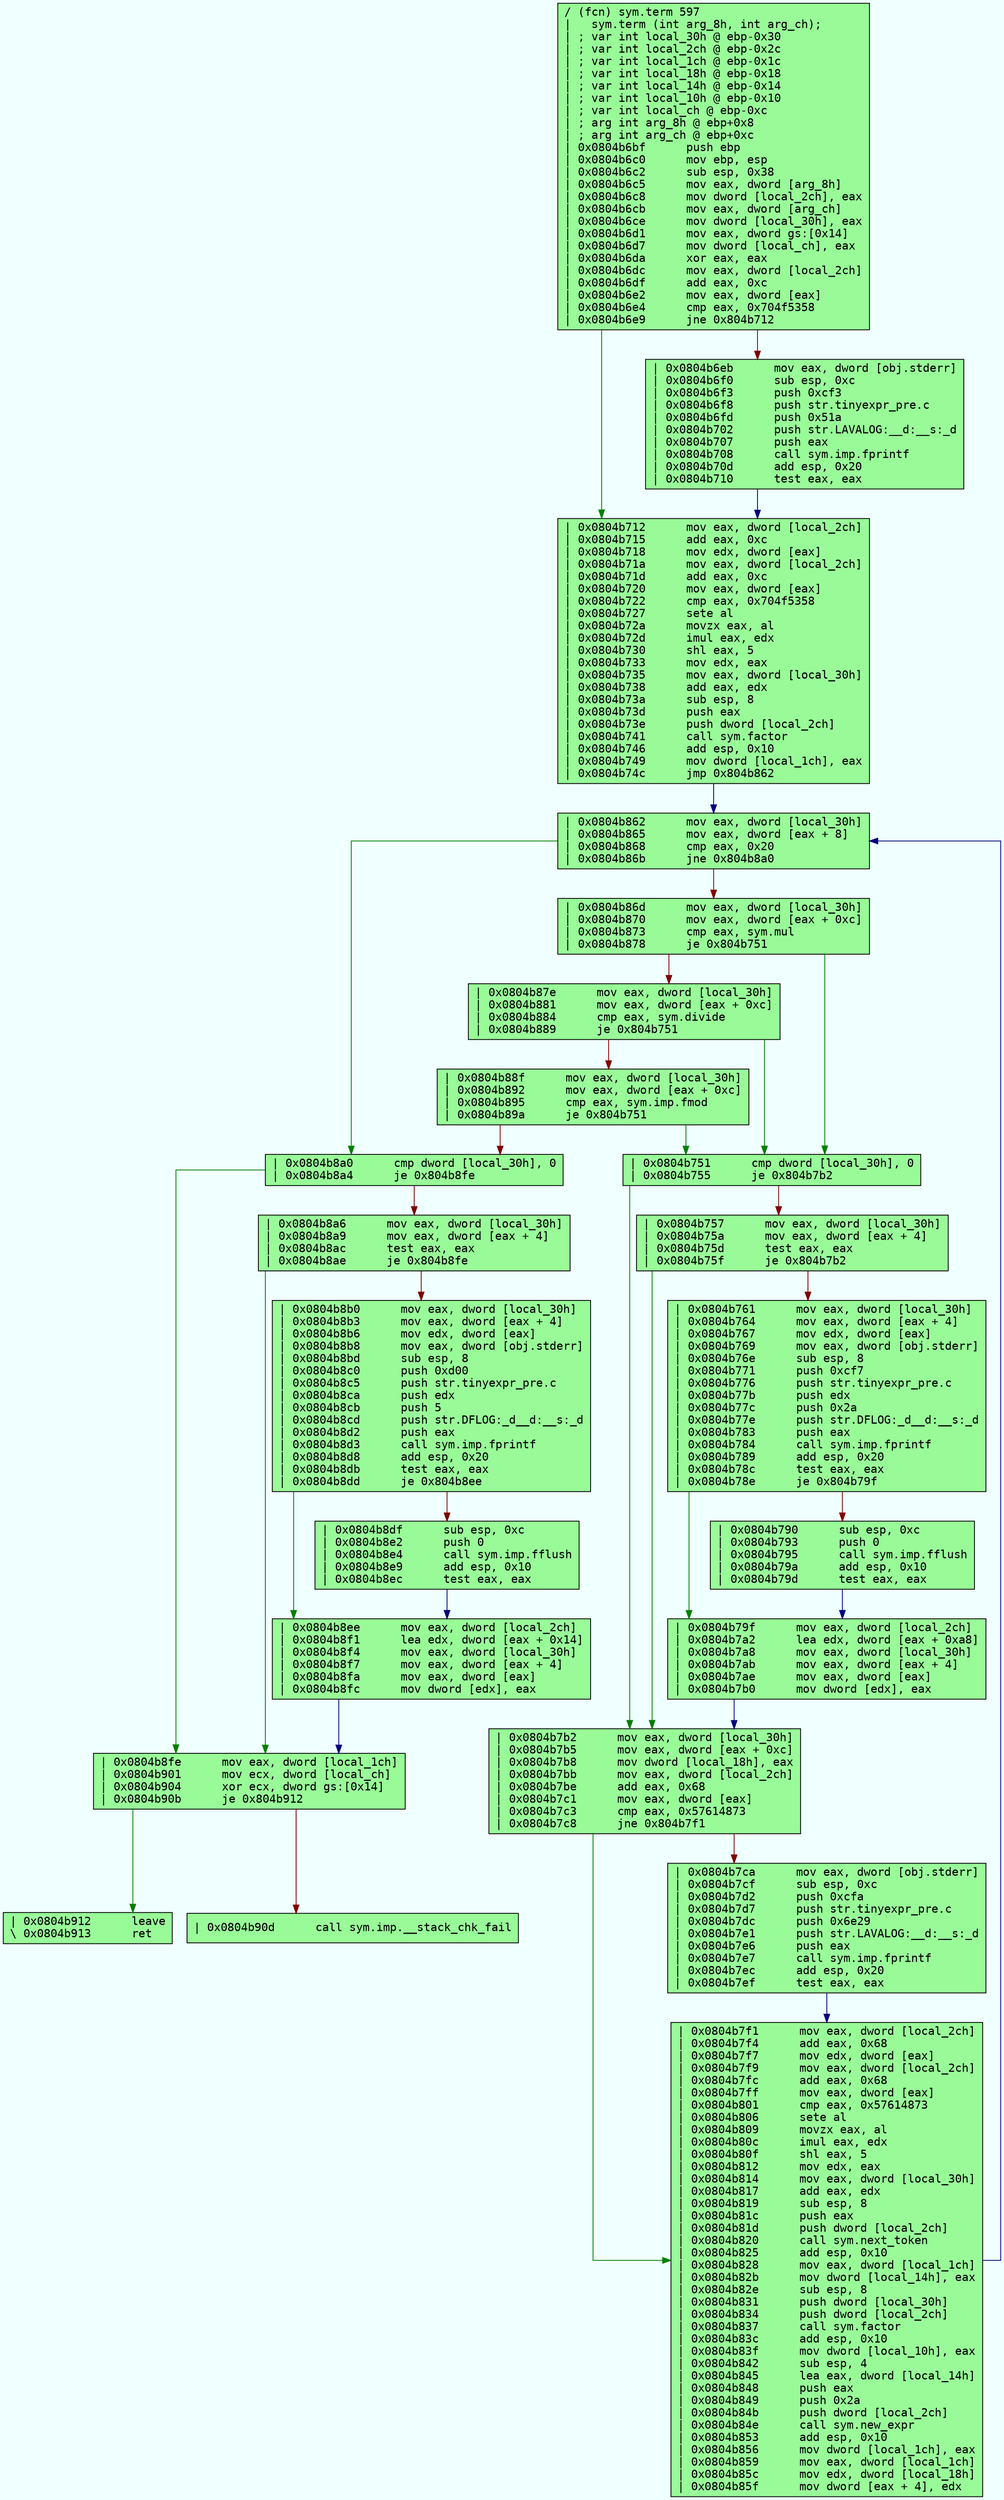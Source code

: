 digraph code {
	graph [bgcolor=azure fontsize=8 fontname="Courier" splines="ortho"];
	node [fillcolor=gray style=filled shape=box];
	edge [arrowhead="normal"];
	"0x0804b6bf" -> "0x0804b712" [color="#007f00"];
	"0x0804b6bf" -> "0x0804b6eb" [color="#7f0000"];
	"0x0804b6bf" [URL="sym.term/0x0804b6bf", fillcolor="palegreen",color="black", fontname="Courier",label="/ (fcn) sym.term 597\l|   sym.term (int arg_8h, int arg_ch);\l| ; var int local_30h @ ebp-0x30\l| ; var int local_2ch @ ebp-0x2c\l| ; var int local_1ch @ ebp-0x1c\l| ; var int local_18h @ ebp-0x18\l| ; var int local_14h @ ebp-0x14\l| ; var int local_10h @ ebp-0x10\l| ; var int local_ch @ ebp-0xc\l| ; arg int arg_8h @ ebp+0x8\l| ; arg int arg_ch @ ebp+0xc\l| 0x0804b6bf      push ebp\l| 0x0804b6c0      mov ebp, esp\l| 0x0804b6c2      sub esp, 0x38\l| 0x0804b6c5      mov eax, dword [arg_8h]\l| 0x0804b6c8      mov dword [local_2ch], eax\l| 0x0804b6cb      mov eax, dword [arg_ch]\l| 0x0804b6ce      mov dword [local_30h], eax\l| 0x0804b6d1      mov eax, dword gs:[0x14]\l| 0x0804b6d7      mov dword [local_ch], eax\l| 0x0804b6da      xor eax, eax\l| 0x0804b6dc      mov eax, dword [local_2ch]\l| 0x0804b6df      add eax, 0xc\l| 0x0804b6e2      mov eax, dword [eax]\l| 0x0804b6e4      cmp eax, 0x704f5358\l| 0x0804b6e9      jne 0x804b712\l"]
	"0x0804b6eb" -> "0x0804b712" [color="#00007f"];
	"0x0804b6eb" [URL="sym.term/0x0804b6eb", fillcolor="palegreen",color="black", fontname="Courier",label="| 0x0804b6eb      mov eax, dword [obj.stderr]\l| 0x0804b6f0      sub esp, 0xc\l| 0x0804b6f3      push 0xcf3\l| 0x0804b6f8      push str.tinyexpr_pre.c\l| 0x0804b6fd      push 0x51a\l| 0x0804b702      push str.LAVALOG:__d:__s:_d\l| 0x0804b707      push eax\l| 0x0804b708      call sym.imp.fprintf\l| 0x0804b70d      add esp, 0x20\l| 0x0804b710      test eax, eax\l"]
	"0x0804b712" -> "0x0804b862" [color="#00007f"];
	"0x0804b712" [URL="sym.term/0x0804b712", fillcolor="palegreen",color="black", fontname="Courier",label="| 0x0804b712      mov eax, dword [local_2ch]\l| 0x0804b715      add eax, 0xc\l| 0x0804b718      mov edx, dword [eax]\l| 0x0804b71a      mov eax, dword [local_2ch]\l| 0x0804b71d      add eax, 0xc\l| 0x0804b720      mov eax, dword [eax]\l| 0x0804b722      cmp eax, 0x704f5358\l| 0x0804b727      sete al\l| 0x0804b72a      movzx eax, al\l| 0x0804b72d      imul eax, edx\l| 0x0804b730      shl eax, 5\l| 0x0804b733      mov edx, eax\l| 0x0804b735      mov eax, dword [local_30h]\l| 0x0804b738      add eax, edx\l| 0x0804b73a      sub esp, 8\l| 0x0804b73d      push eax\l| 0x0804b73e      push dword [local_2ch]\l| 0x0804b741      call sym.factor\l| 0x0804b746      add esp, 0x10\l| 0x0804b749      mov dword [local_1ch], eax\l| 0x0804b74c      jmp 0x804b862\l"]
	"0x0804b751" -> "0x0804b7b2" [color="#007f00"];
	"0x0804b751" -> "0x0804b757" [color="#7f0000"];
	"0x0804b751" [URL="sym.term/0x0804b751", fillcolor="palegreen",color="black", fontname="Courier",label="| 0x0804b751      cmp dword [local_30h], 0\l| 0x0804b755      je 0x804b7b2\l"]
	"0x0804b757" -> "0x0804b7b2" [color="#007f00"];
	"0x0804b757" -> "0x0804b761" [color="#7f0000"];
	"0x0804b757" [URL="sym.term/0x0804b757", fillcolor="palegreen",color="black", fontname="Courier",label="| 0x0804b757      mov eax, dword [local_30h]\l| 0x0804b75a      mov eax, dword [eax + 4]\l| 0x0804b75d      test eax, eax\l| 0x0804b75f      je 0x804b7b2\l"]
	"0x0804b761" -> "0x0804b79f" [color="#007f00"];
	"0x0804b761" -> "0x0804b790" [color="#7f0000"];
	"0x0804b761" [URL="sym.term/0x0804b761", fillcolor="palegreen",color="black", fontname="Courier",label="| 0x0804b761      mov eax, dword [local_30h]\l| 0x0804b764      mov eax, dword [eax + 4]\l| 0x0804b767      mov edx, dword [eax]\l| 0x0804b769      mov eax, dword [obj.stderr]\l| 0x0804b76e      sub esp, 8\l| 0x0804b771      push 0xcf7\l| 0x0804b776      push str.tinyexpr_pre.c\l| 0x0804b77b      push edx\l| 0x0804b77c      push 0x2a\l| 0x0804b77e      push str.DFLOG:_d__d:__s:_d\l| 0x0804b783      push eax\l| 0x0804b784      call sym.imp.fprintf\l| 0x0804b789      add esp, 0x20\l| 0x0804b78c      test eax, eax\l| 0x0804b78e      je 0x804b79f\l"]
	"0x0804b790" -> "0x0804b79f" [color="#00007f"];
	"0x0804b790" [URL="sym.term/0x0804b790", fillcolor="palegreen",color="black", fontname="Courier",label="| 0x0804b790      sub esp, 0xc\l| 0x0804b793      push 0\l| 0x0804b795      call sym.imp.fflush\l| 0x0804b79a      add esp, 0x10\l| 0x0804b79d      test eax, eax\l"]
	"0x0804b79f" -> "0x0804b7b2" [color="#00007f"];
	"0x0804b79f" [URL="sym.term/0x0804b79f", fillcolor="palegreen",color="black", fontname="Courier",label="| 0x0804b79f      mov eax, dword [local_2ch]\l| 0x0804b7a2      lea edx, dword [eax + 0xa8]\l| 0x0804b7a8      mov eax, dword [local_30h]\l| 0x0804b7ab      mov eax, dword [eax + 4]\l| 0x0804b7ae      mov eax, dword [eax]\l| 0x0804b7b0      mov dword [edx], eax\l"]
	"0x0804b7b2" -> "0x0804b7f1" [color="#007f00"];
	"0x0804b7b2" -> "0x0804b7ca" [color="#7f0000"];
	"0x0804b7b2" [URL="sym.term/0x0804b7b2", fillcolor="palegreen",color="black", fontname="Courier",label="| 0x0804b7b2      mov eax, dword [local_30h]\l| 0x0804b7b5      mov eax, dword [eax + 0xc]\l| 0x0804b7b8      mov dword [local_18h], eax\l| 0x0804b7bb      mov eax, dword [local_2ch]\l| 0x0804b7be      add eax, 0x68\l| 0x0804b7c1      mov eax, dword [eax]\l| 0x0804b7c3      cmp eax, 0x57614873\l| 0x0804b7c8      jne 0x804b7f1\l"]
	"0x0804b7ca" -> "0x0804b7f1" [color="#00007f"];
	"0x0804b7ca" [URL="sym.term/0x0804b7ca", fillcolor="palegreen",color="black", fontname="Courier",label="| 0x0804b7ca      mov eax, dword [obj.stderr]\l| 0x0804b7cf      sub esp, 0xc\l| 0x0804b7d2      push 0xcfa\l| 0x0804b7d7      push str.tinyexpr_pre.c\l| 0x0804b7dc      push 0x6e29\l| 0x0804b7e1      push str.LAVALOG:__d:__s:_d\l| 0x0804b7e6      push eax\l| 0x0804b7e7      call sym.imp.fprintf\l| 0x0804b7ec      add esp, 0x20\l| 0x0804b7ef      test eax, eax\l"]
	"0x0804b7f1" -> "0x0804b862" [color="#00007f"];
	"0x0804b7f1" [URL="sym.term/0x0804b7f1", fillcolor="palegreen",color="black", fontname="Courier",label="| 0x0804b7f1      mov eax, dword [local_2ch]\l| 0x0804b7f4      add eax, 0x68\l| 0x0804b7f7      mov edx, dword [eax]\l| 0x0804b7f9      mov eax, dword [local_2ch]\l| 0x0804b7fc      add eax, 0x68\l| 0x0804b7ff      mov eax, dword [eax]\l| 0x0804b801      cmp eax, 0x57614873\l| 0x0804b806      sete al\l| 0x0804b809      movzx eax, al\l| 0x0804b80c      imul eax, edx\l| 0x0804b80f      shl eax, 5\l| 0x0804b812      mov edx, eax\l| 0x0804b814      mov eax, dword [local_30h]\l| 0x0804b817      add eax, edx\l| 0x0804b819      sub esp, 8\l| 0x0804b81c      push eax\l| 0x0804b81d      push dword [local_2ch]\l| 0x0804b820      call sym.next_token\l| 0x0804b825      add esp, 0x10\l| 0x0804b828      mov eax, dword [local_1ch]\l| 0x0804b82b      mov dword [local_14h], eax\l| 0x0804b82e      sub esp, 8\l| 0x0804b831      push dword [local_30h]\l| 0x0804b834      push dword [local_2ch]\l| 0x0804b837      call sym.factor\l| 0x0804b83c      add esp, 0x10\l| 0x0804b83f      mov dword [local_10h], eax\l| 0x0804b842      sub esp, 4\l| 0x0804b845      lea eax, dword [local_14h]\l| 0x0804b848      push eax\l| 0x0804b849      push 0x2a\l| 0x0804b84b      push dword [local_2ch]\l| 0x0804b84e      call sym.new_expr\l| 0x0804b853      add esp, 0x10\l| 0x0804b856      mov dword [local_1ch], eax\l| 0x0804b859      mov eax, dword [local_1ch]\l| 0x0804b85c      mov edx, dword [local_18h]\l| 0x0804b85f      mov dword [eax + 4], edx\l"]
	"0x0804b862" -> "0x0804b8a0" [color="#007f00"];
	"0x0804b862" -> "0x0804b86d" [color="#7f0000"];
	"0x0804b862" [URL="sym.term/0x0804b862", fillcolor="palegreen",color="black", fontname="Courier",label="| 0x0804b862      mov eax, dword [local_30h]\l| 0x0804b865      mov eax, dword [eax + 8]\l| 0x0804b868      cmp eax, 0x20\l| 0x0804b86b      jne 0x804b8a0\l"]
	"0x0804b86d" -> "0x0804b751" [color="#007f00"];
	"0x0804b86d" -> "0x0804b87e" [color="#7f0000"];
	"0x0804b86d" [URL="sym.term/0x0804b86d", fillcolor="palegreen",color="black", fontname="Courier",label="| 0x0804b86d      mov eax, dword [local_30h]\l| 0x0804b870      mov eax, dword [eax + 0xc]\l| 0x0804b873      cmp eax, sym.mul\l| 0x0804b878      je 0x804b751\l"]
	"0x0804b87e" -> "0x0804b751" [color="#007f00"];
	"0x0804b87e" -> "0x0804b88f" [color="#7f0000"];
	"0x0804b87e" [URL="sym.term/0x0804b87e", fillcolor="palegreen",color="black", fontname="Courier",label="| 0x0804b87e      mov eax, dword [local_30h]\l| 0x0804b881      mov eax, dword [eax + 0xc]\l| 0x0804b884      cmp eax, sym.divide\l| 0x0804b889      je 0x804b751\l"]
	"0x0804b88f" -> "0x0804b751" [color="#007f00"];
	"0x0804b88f" -> "0x0804b8a0" [color="#7f0000"];
	"0x0804b88f" [URL="sym.term/0x0804b88f", fillcolor="palegreen",color="black", fontname="Courier",label="| 0x0804b88f      mov eax, dword [local_30h]\l| 0x0804b892      mov eax, dword [eax + 0xc]\l| 0x0804b895      cmp eax, sym.imp.fmod\l| 0x0804b89a      je 0x804b751\l"]
	"0x0804b8a0" -> "0x0804b8fe" [color="#007f00"];
	"0x0804b8a0" -> "0x0804b8a6" [color="#7f0000"];
	"0x0804b8a0" [URL="sym.term/0x0804b8a0", fillcolor="palegreen",color="black", fontname="Courier",label="| 0x0804b8a0      cmp dword [local_30h], 0\l| 0x0804b8a4      je 0x804b8fe\l"]
	"0x0804b8a6" -> "0x0804b8fe" [color="#007f00"];
	"0x0804b8a6" -> "0x0804b8b0" [color="#7f0000"];
	"0x0804b8a6" [URL="sym.term/0x0804b8a6", fillcolor="palegreen",color="black", fontname="Courier",label="| 0x0804b8a6      mov eax, dword [local_30h]\l| 0x0804b8a9      mov eax, dword [eax + 4]\l| 0x0804b8ac      test eax, eax\l| 0x0804b8ae      je 0x804b8fe\l"]
	"0x0804b8b0" -> "0x0804b8ee" [color="#007f00"];
	"0x0804b8b0" -> "0x0804b8df" [color="#7f0000"];
	"0x0804b8b0" [URL="sym.term/0x0804b8b0", fillcolor="palegreen",color="black", fontname="Courier",label="| 0x0804b8b0      mov eax, dword [local_30h]\l| 0x0804b8b3      mov eax, dword [eax + 4]\l| 0x0804b8b6      mov edx, dword [eax]\l| 0x0804b8b8      mov eax, dword [obj.stderr]\l| 0x0804b8bd      sub esp, 8\l| 0x0804b8c0      push 0xd00\l| 0x0804b8c5      push str.tinyexpr_pre.c\l| 0x0804b8ca      push edx\l| 0x0804b8cb      push 5\l| 0x0804b8cd      push str.DFLOG:_d__d:__s:_d\l| 0x0804b8d2      push eax\l| 0x0804b8d3      call sym.imp.fprintf\l| 0x0804b8d8      add esp, 0x20\l| 0x0804b8db      test eax, eax\l| 0x0804b8dd      je 0x804b8ee\l"]
	"0x0804b8df" -> "0x0804b8ee" [color="#00007f"];
	"0x0804b8df" [URL="sym.term/0x0804b8df", fillcolor="palegreen",color="black", fontname="Courier",label="| 0x0804b8df      sub esp, 0xc\l| 0x0804b8e2      push 0\l| 0x0804b8e4      call sym.imp.fflush\l| 0x0804b8e9      add esp, 0x10\l| 0x0804b8ec      test eax, eax\l"]
	"0x0804b8ee" -> "0x0804b8fe" [color="#00007f"];
	"0x0804b8ee" [URL="sym.term/0x0804b8ee", fillcolor="palegreen",color="black", fontname="Courier",label="| 0x0804b8ee      mov eax, dword [local_2ch]\l| 0x0804b8f1      lea edx, dword [eax + 0x14]\l| 0x0804b8f4      mov eax, dword [local_30h]\l| 0x0804b8f7      mov eax, dword [eax + 4]\l| 0x0804b8fa      mov eax, dword [eax]\l| 0x0804b8fc      mov dword [edx], eax\l"]
	"0x0804b8fe" -> "0x0804b912" [color="#007f00"];
	"0x0804b8fe" -> "0x0804b90d" [color="#7f0000"];
	"0x0804b8fe" [URL="sym.term/0x0804b8fe", fillcolor="palegreen",color="black", fontname="Courier",label="| 0x0804b8fe      mov eax, dword [local_1ch]\l| 0x0804b901      mov ecx, dword [local_ch]\l| 0x0804b904      xor ecx, dword gs:[0x14]\l| 0x0804b90b      je 0x804b912\l"]
	"0x0804b90d" [URL="sym.term/0x0804b90d", fillcolor="palegreen",color="black", fontname="Courier",label="| 0x0804b90d      call sym.imp.__stack_chk_fail\l"]
	"0x0804b912" [URL="sym.term/0x0804b912", fillcolor="palegreen",color="black", fontname="Courier",label="| 0x0804b912      leave\l\\ 0x0804b913      ret\l"]
}
